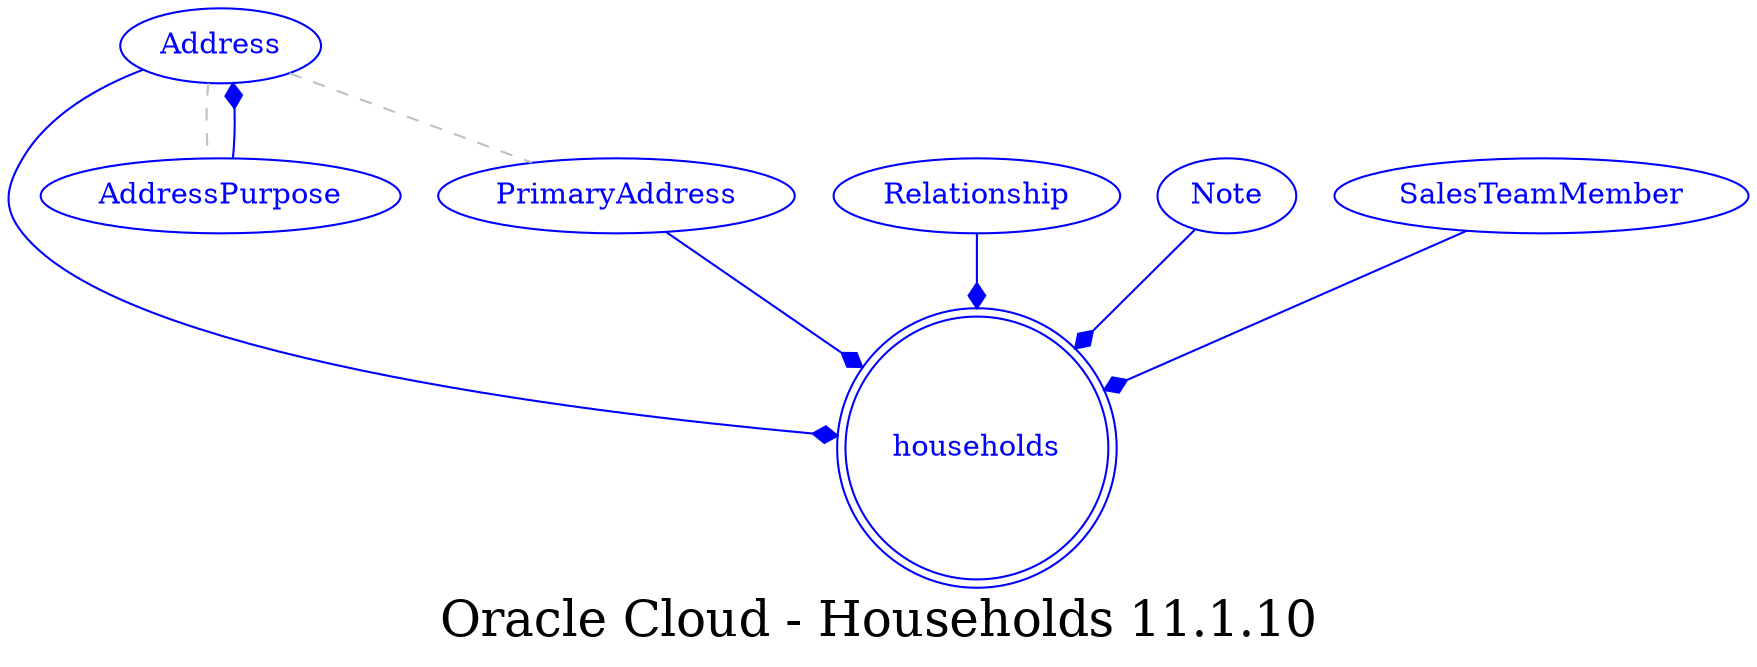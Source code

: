 digraph LexiconGraph {
graph[label="Oracle Cloud - Households 11.1.10", fontsize=24]
splines=true
"households" [color=blue, fontcolor=blue, shape=doublecircle]
"Address" -> "households" [color=blue, fontcolor=blue, arrowhead=diamond, arrowtail=none]
"Address" [color=blue, fontcolor=blue, shape=ellipse]
"AddressPurpose" -> "Address" [color=blue, fontcolor=blue, arrowhead=diamond, arrowtail=none]
"AddressPurpose" [color=blue, fontcolor=blue, shape=ellipse]
"Address" -> "AddressPurpose" [color=grey, fontcolor=grey, arrowhead=none, arrowtail=none, style=dashed]
"Relationship" -> "households" [color=blue, fontcolor=blue, arrowhead=diamond, arrowtail=none]
"Relationship" [color=blue, fontcolor=blue, shape=ellipse]
"Note" -> "households" [color=blue, fontcolor=blue, arrowhead=diamond, arrowtail=none]
"Note" [color=blue, fontcolor=blue, shape=ellipse]
"SalesTeamMember" -> "households" [color=blue, fontcolor=blue, arrowhead=diamond, arrowtail=none]
"SalesTeamMember" [color=blue, fontcolor=blue, shape=ellipse]
"PrimaryAddress" -> "households" [color=blue, fontcolor=blue, arrowhead=diamond, arrowtail=none]
"PrimaryAddress" [color=blue, fontcolor=blue, shape=ellipse]
"Address" -> "PrimaryAddress" [color=grey, fontcolor=grey, arrowhead=none, arrowtail=none, style=dashed]
}
